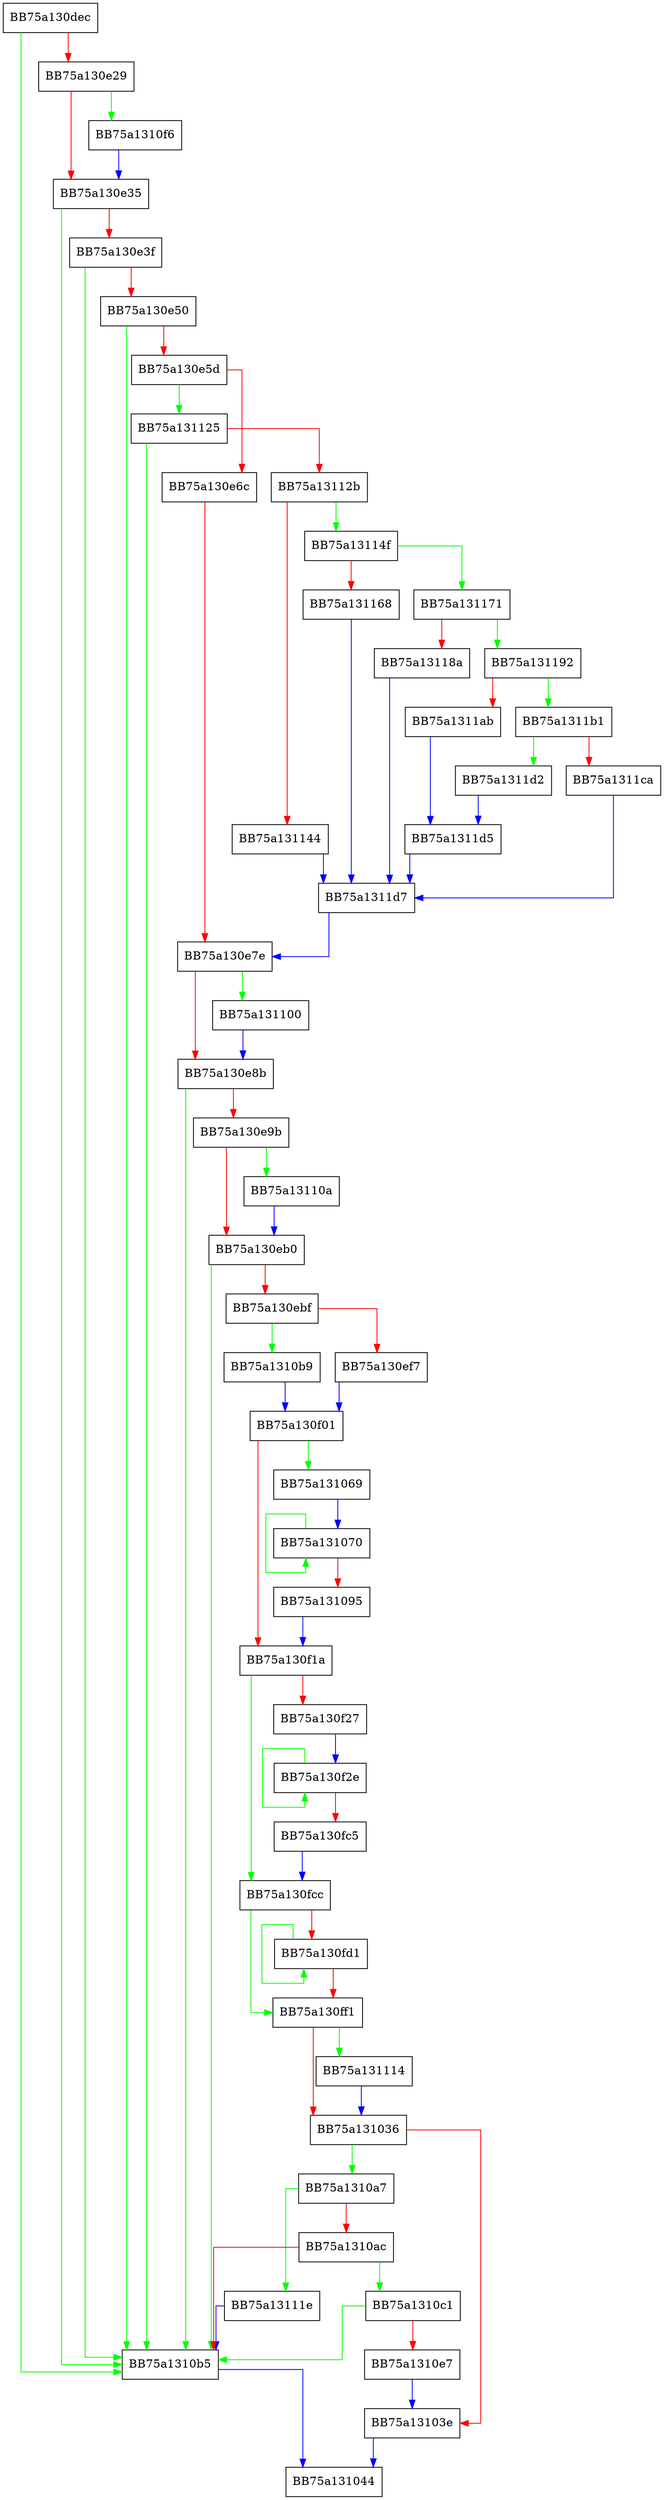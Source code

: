 digraph Load {
  node [shape="box"];
  graph [splines=ortho];
  BB75a130dec -> BB75a1310b5 [color="green"];
  BB75a130dec -> BB75a130e29 [color="red"];
  BB75a130e29 -> BB75a1310f6 [color="green"];
  BB75a130e29 -> BB75a130e35 [color="red"];
  BB75a130e35 -> BB75a1310b5 [color="green"];
  BB75a130e35 -> BB75a130e3f [color="red"];
  BB75a130e3f -> BB75a1310b5 [color="green"];
  BB75a130e3f -> BB75a130e50 [color="red"];
  BB75a130e50 -> BB75a1310b5 [color="green"];
  BB75a130e50 -> BB75a130e5d [color="red"];
  BB75a130e5d -> BB75a131125 [color="green"];
  BB75a130e5d -> BB75a130e6c [color="red"];
  BB75a130e6c -> BB75a130e7e [color="red"];
  BB75a130e7e -> BB75a131100 [color="green"];
  BB75a130e7e -> BB75a130e8b [color="red"];
  BB75a130e8b -> BB75a1310b5 [color="green"];
  BB75a130e8b -> BB75a130e9b [color="red"];
  BB75a130e9b -> BB75a13110a [color="green"];
  BB75a130e9b -> BB75a130eb0 [color="red"];
  BB75a130eb0 -> BB75a1310b5 [color="green"];
  BB75a130eb0 -> BB75a130ebf [color="red"];
  BB75a130ebf -> BB75a1310b9 [color="green"];
  BB75a130ebf -> BB75a130ef7 [color="red"];
  BB75a130ef7 -> BB75a130f01 [color="blue"];
  BB75a130f01 -> BB75a131069 [color="green"];
  BB75a130f01 -> BB75a130f1a [color="red"];
  BB75a130f1a -> BB75a130fcc [color="green"];
  BB75a130f1a -> BB75a130f27 [color="red"];
  BB75a130f27 -> BB75a130f2e [color="blue"];
  BB75a130f2e -> BB75a130f2e [color="green"];
  BB75a130f2e -> BB75a130fc5 [color="red"];
  BB75a130fc5 -> BB75a130fcc [color="blue"];
  BB75a130fcc -> BB75a130ff1 [color="green"];
  BB75a130fcc -> BB75a130fd1 [color="red"];
  BB75a130fd1 -> BB75a130fd1 [color="green"];
  BB75a130fd1 -> BB75a130ff1 [color="red"];
  BB75a130ff1 -> BB75a131114 [color="green"];
  BB75a130ff1 -> BB75a131036 [color="red"];
  BB75a131036 -> BB75a1310a7 [color="green"];
  BB75a131036 -> BB75a13103e [color="red"];
  BB75a13103e -> BB75a131044 [color="blue"];
  BB75a131069 -> BB75a131070 [color="blue"];
  BB75a131070 -> BB75a131070 [color="green"];
  BB75a131070 -> BB75a131095 [color="red"];
  BB75a131095 -> BB75a130f1a [color="blue"];
  BB75a1310a7 -> BB75a13111e [color="green"];
  BB75a1310a7 -> BB75a1310ac [color="red"];
  BB75a1310ac -> BB75a1310c1 [color="green"];
  BB75a1310ac -> BB75a1310b5 [color="red"];
  BB75a1310b5 -> BB75a131044 [color="blue"];
  BB75a1310b9 -> BB75a130f01 [color="blue"];
  BB75a1310c1 -> BB75a1310b5 [color="green"];
  BB75a1310c1 -> BB75a1310e7 [color="red"];
  BB75a1310e7 -> BB75a13103e [color="blue"];
  BB75a1310f6 -> BB75a130e35 [color="blue"];
  BB75a131100 -> BB75a130e8b [color="blue"];
  BB75a13110a -> BB75a130eb0 [color="blue"];
  BB75a131114 -> BB75a131036 [color="blue"];
  BB75a13111e -> BB75a1310b5 [color="blue"];
  BB75a131125 -> BB75a1310b5 [color="green"];
  BB75a131125 -> BB75a13112b [color="red"];
  BB75a13112b -> BB75a13114f [color="green"];
  BB75a13112b -> BB75a131144 [color="red"];
  BB75a131144 -> BB75a1311d7 [color="blue"];
  BB75a13114f -> BB75a131171 [color="green"];
  BB75a13114f -> BB75a131168 [color="red"];
  BB75a131168 -> BB75a1311d7 [color="blue"];
  BB75a131171 -> BB75a131192 [color="green"];
  BB75a131171 -> BB75a13118a [color="red"];
  BB75a13118a -> BB75a1311d7 [color="blue"];
  BB75a131192 -> BB75a1311b1 [color="green"];
  BB75a131192 -> BB75a1311ab [color="red"];
  BB75a1311ab -> BB75a1311d5 [color="blue"];
  BB75a1311b1 -> BB75a1311d2 [color="green"];
  BB75a1311b1 -> BB75a1311ca [color="red"];
  BB75a1311ca -> BB75a1311d7 [color="blue"];
  BB75a1311d2 -> BB75a1311d5 [color="blue"];
  BB75a1311d5 -> BB75a1311d7 [color="blue"];
  BB75a1311d7 -> BB75a130e7e [color="blue"];
}